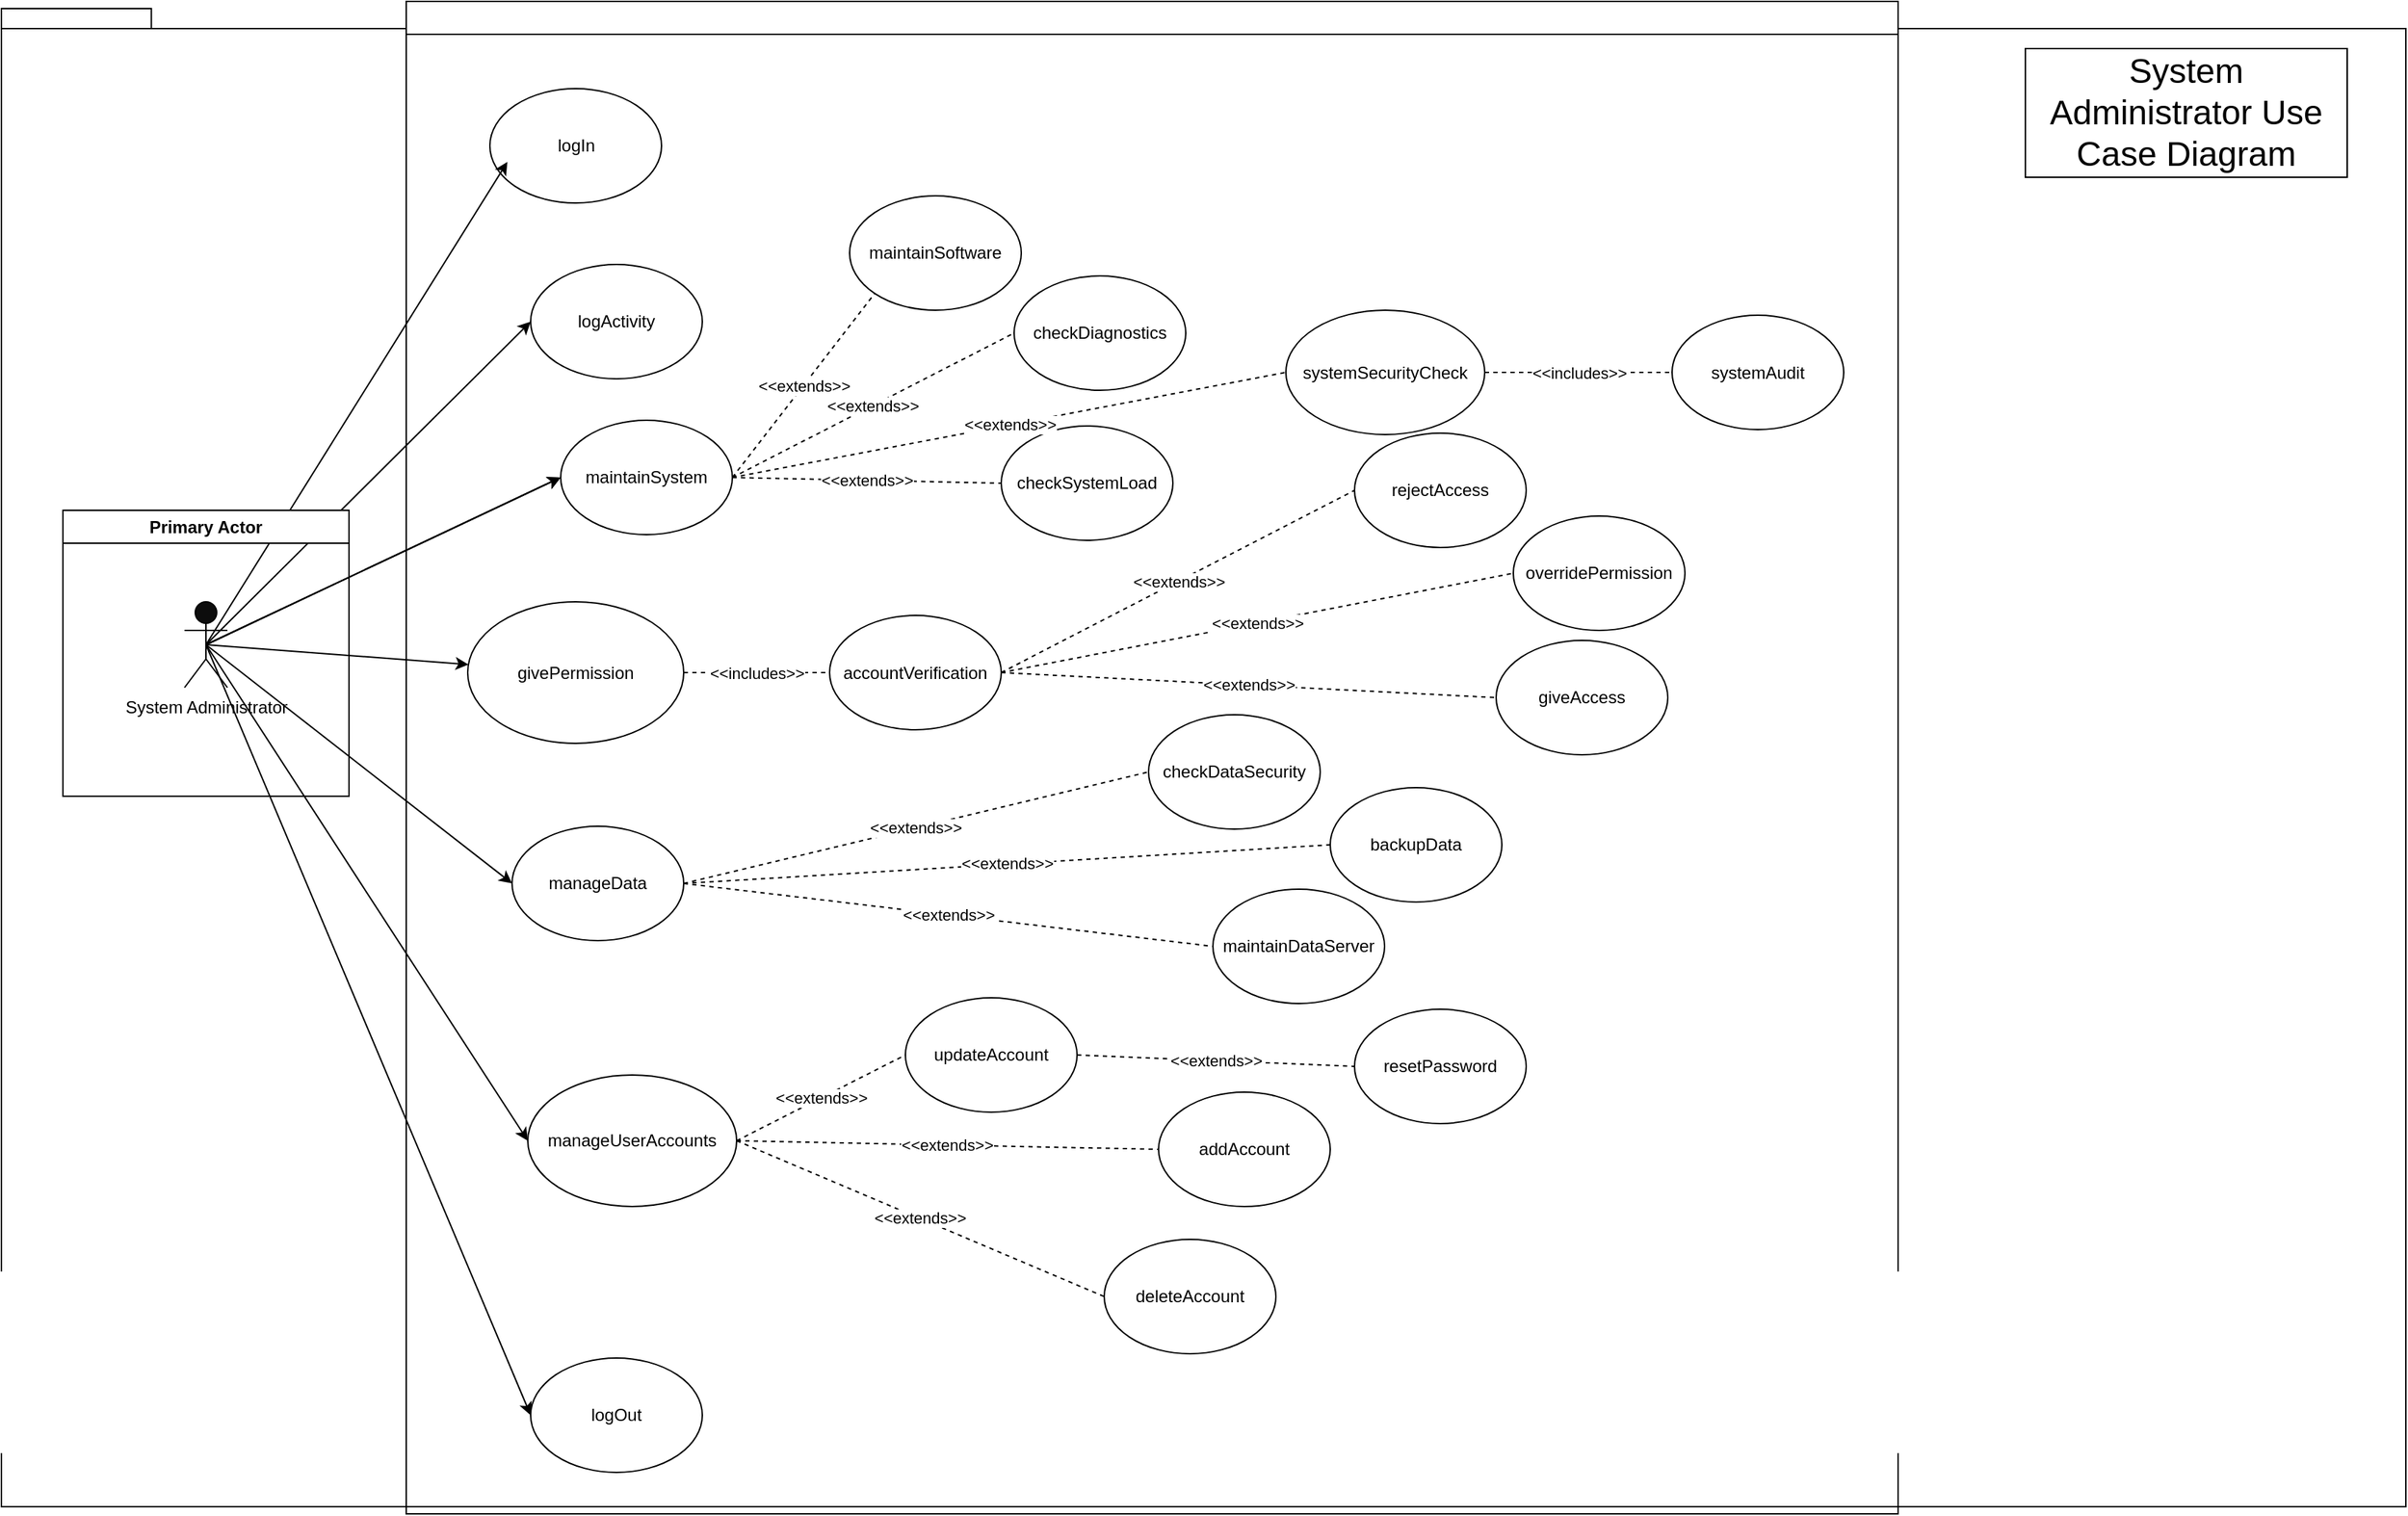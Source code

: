 <mxfile version="24.7.16">
  <diagram name="Page-1" id="twDvhtgVF-Ve9I6iekdA">
    <mxGraphModel dx="2309" dy="1524" grid="0" gridSize="10" guides="1" tooltips="1" connect="1" arrows="1" fold="1" page="0" pageScale="1" pageWidth="850" pageHeight="1100" math="0" shadow="0">
      <root>
        <mxCell id="0" />
        <mxCell id="1" parent="0" />
        <mxCell id="4P_DZhee5pJh1wVSsmIm-3" value="" style="shape=folder;fontStyle=1;spacingTop=10;tabWidth=40;tabHeight=14;tabPosition=left;html=1;whiteSpace=wrap;strokeColor=default;fillColor=default;" parent="1" vertex="1">
          <mxGeometry x="-302" y="-239" width="1681" height="1048" as="geometry" />
        </mxCell>
        <mxCell id="THxBq8Z5EoYOMyfSU2FK-3" value="checkSystemLoad" style="ellipse;whiteSpace=wrap;html=1;strokeColor=default;fillColor=default;" parent="1" vertex="1">
          <mxGeometry x="397" y="53" width="120" height="80" as="geometry" />
        </mxCell>
        <mxCell id="THxBq8Z5EoYOMyfSU2FK-4" value="maintainSoftware" style="ellipse;whiteSpace=wrap;html=1;strokeColor=default;fillColor=default;" parent="1" vertex="1">
          <mxGeometry x="291" y="-108" width="120" height="80" as="geometry" />
        </mxCell>
        <mxCell id="THxBq8Z5EoYOMyfSU2FK-5" value="manageUserAccounts" style="ellipse;whiteSpace=wrap;html=1;strokeColor=default;fillColor=default;" parent="1" vertex="1">
          <mxGeometry x="66" y="507" width="146" height="92" as="geometry" />
        </mxCell>
        <mxCell id="THxBq8Z5EoYOMyfSU2FK-6" value="addAccount" style="ellipse;whiteSpace=wrap;html=1;strokeColor=default;fillColor=default;" parent="1" vertex="1">
          <mxGeometry x="507" y="519" width="120" height="80" as="geometry" />
        </mxCell>
        <mxCell id="THxBq8Z5EoYOMyfSU2FK-7" value="updateAccount" style="ellipse;whiteSpace=wrap;html=1;strokeColor=default;fillColor=default;" parent="1" vertex="1">
          <mxGeometry x="330" y="453" width="120" height="80" as="geometry" />
        </mxCell>
        <mxCell id="THxBq8Z5EoYOMyfSU2FK-8" value="deleteAccount" style="ellipse;whiteSpace=wrap;html=1;strokeColor=default;fillColor=default;" parent="1" vertex="1">
          <mxGeometry x="469" y="622" width="120" height="80" as="geometry" />
        </mxCell>
        <mxCell id="THxBq8Z5EoYOMyfSU2FK-9" value="checkDiagnostics" style="ellipse;whiteSpace=wrap;html=1;strokeColor=default;fillColor=default;" parent="1" vertex="1">
          <mxGeometry x="406" y="-52" width="120" height="80" as="geometry" />
        </mxCell>
        <mxCell id="THxBq8Z5EoYOMyfSU2FK-10" value="manageData" style="ellipse;whiteSpace=wrap;html=1;strokeColor=default;fillColor=default;" parent="1" vertex="1">
          <mxGeometry x="55" y="333" width="120" height="80" as="geometry" />
        </mxCell>
        <mxCell id="THxBq8Z5EoYOMyfSU2FK-11" value="logIn" style="ellipse;whiteSpace=wrap;html=1;strokeColor=default;fillColor=default;" parent="1" vertex="1">
          <mxGeometry x="39.5" y="-183" width="120" height="80" as="geometry" />
        </mxCell>
        <mxCell id="THxBq8Z5EoYOMyfSU2FK-12" value="givePermission" style="ellipse;whiteSpace=wrap;html=1;strokeColor=default;fillColor=default;" parent="1" vertex="1">
          <mxGeometry x="24" y="176" width="151" height="99" as="geometry" />
        </mxCell>
        <mxCell id="THxBq8Z5EoYOMyfSU2FK-20" value="" style="endArrow=classic;html=1;rounded=0;entryX=0.102;entryY=0.641;entryDx=0;entryDy=0;entryPerimeter=0;exitX=0.5;exitY=0.5;exitDx=0;exitDy=0;exitPerimeter=0;strokeColor=default;fillColor=default;" parent="1" source="THxBq8Z5EoYOMyfSU2FK-1" target="THxBq8Z5EoYOMyfSU2FK-11" edge="1">
          <mxGeometry width="50" height="50" relative="1" as="geometry">
            <mxPoint x="617" y="326" as="sourcePoint" />
            <mxPoint x="667" y="276" as="targetPoint" />
          </mxGeometry>
        </mxCell>
        <mxCell id="THxBq8Z5EoYOMyfSU2FK-24" value="" style="endArrow=classic;html=1;rounded=0;exitX=0.5;exitY=0.5;exitDx=0;exitDy=0;exitPerimeter=0;strokeColor=default;fillColor=default;" parent="1" source="THxBq8Z5EoYOMyfSU2FK-1" target="THxBq8Z5EoYOMyfSU2FK-12" edge="1">
          <mxGeometry width="50" height="50" relative="1" as="geometry">
            <mxPoint x="-143" y="213" as="sourcePoint" />
            <mxPoint x="-82" y="368" as="targetPoint" />
          </mxGeometry>
        </mxCell>
        <mxCell id="THxBq8Z5EoYOMyfSU2FK-28" value="" style="endArrow=classic;html=1;rounded=0;exitX=0.5;exitY=0.5;exitDx=0;exitDy=0;exitPerimeter=0;entryX=0;entryY=0.5;entryDx=0;entryDy=0;strokeColor=default;fillColor=default;" parent="1" source="THxBq8Z5EoYOMyfSU2FK-1" target="THxBq8Z5EoYOMyfSU2FK-10" edge="1">
          <mxGeometry width="50" height="50" relative="1" as="geometry">
            <mxPoint x="-113" y="243" as="sourcePoint" />
            <mxPoint x="-30" y="385" as="targetPoint" />
          </mxGeometry>
        </mxCell>
        <mxCell id="THxBq8Z5EoYOMyfSU2FK-29" value="" style="endArrow=classic;html=1;rounded=0;exitX=0.5;exitY=0.5;exitDx=0;exitDy=0;exitPerimeter=0;entryX=0;entryY=0.5;entryDx=0;entryDy=0;strokeColor=default;fillColor=default;" parent="1" source="THxBq8Z5EoYOMyfSU2FK-1" target="THxBq8Z5EoYOMyfSU2FK-5" edge="1">
          <mxGeometry width="50" height="50" relative="1" as="geometry">
            <mxPoint x="-103" y="253" as="sourcePoint" />
            <mxPoint x="-20" y="395" as="targetPoint" />
          </mxGeometry>
        </mxCell>
        <mxCell id="THxBq8Z5EoYOMyfSU2FK-33" value="backupData" style="ellipse;whiteSpace=wrap;html=1;strokeColor=default;fillColor=default;" parent="1" vertex="1">
          <mxGeometry x="627" y="306" width="120" height="80" as="geometry" />
        </mxCell>
        <mxCell id="THxBq8Z5EoYOMyfSU2FK-34" value="maintainDataServer" style="ellipse;whiteSpace=wrap;html=1;strokeColor=default;fillColor=default;" parent="1" vertex="1">
          <mxGeometry x="545" y="377" width="120" height="80" as="geometry" />
        </mxCell>
        <mxCell id="THxBq8Z5EoYOMyfSU2FK-35" value="checkDataSecurity" style="ellipse;whiteSpace=wrap;html=1;strokeColor=default;fillColor=default;" parent="1" vertex="1">
          <mxGeometry x="500" y="255" width="120" height="80" as="geometry" />
        </mxCell>
        <mxCell id="THxBq8Z5EoYOMyfSU2FK-36" value="logOut" style="ellipse;whiteSpace=wrap;html=1;strokeColor=default;fillColor=default;" parent="1" vertex="1">
          <mxGeometry x="68" y="705" width="120" height="80" as="geometry" />
        </mxCell>
        <mxCell id="THxBq8Z5EoYOMyfSU2FK-37" value="accountVerification" style="ellipse;whiteSpace=wrap;html=1;strokeColor=default;fillColor=default;" parent="1" vertex="1">
          <mxGeometry x="277" y="185.5" width="120" height="80" as="geometry" />
        </mxCell>
        <mxCell id="THxBq8Z5EoYOMyfSU2FK-39" value="giveAccess" style="ellipse;whiteSpace=wrap;html=1;strokeColor=default;fillColor=default;" parent="1" vertex="1">
          <mxGeometry x="743" y="203" width="120" height="80" as="geometry" />
        </mxCell>
        <mxCell id="THxBq8Z5EoYOMyfSU2FK-40" value="rejectAccess" style="ellipse;whiteSpace=wrap;html=1;strokeColor=default;fillColor=default;" parent="1" vertex="1">
          <mxGeometry x="644" y="58" width="120" height="80" as="geometry" />
        </mxCell>
        <mxCell id="THxBq8Z5EoYOMyfSU2FK-44" value="" style="endArrow=classic;html=1;rounded=0;entryX=0;entryY=0.5;entryDx=0;entryDy=0;exitX=0.5;exitY=0.5;exitDx=0;exitDy=0;exitPerimeter=0;strokeColor=default;fillColor=default;" parent="1" source="THxBq8Z5EoYOMyfSU2FK-1" target="THxBq8Z5EoYOMyfSU2FK-36" edge="1">
          <mxGeometry width="50" height="50" relative="1" as="geometry">
            <mxPoint x="-216" y="449" as="sourcePoint" />
            <mxPoint x="-166" y="399" as="targetPoint" />
          </mxGeometry>
        </mxCell>
        <mxCell id="THxBq8Z5EoYOMyfSU2FK-46" value="" style="endArrow=classic;html=1;rounded=0;entryX=0;entryY=0.5;entryDx=0;entryDy=0;exitX=0.5;exitY=0.5;exitDx=0;exitDy=0;exitPerimeter=0;strokeColor=default;fillColor=default;" parent="1" source="THxBq8Z5EoYOMyfSU2FK-1" target="THxBq8Z5EoYOMyfSU2FK-45" edge="1">
          <mxGeometry width="50" height="50" relative="1" as="geometry">
            <mxPoint x="-153" y="203" as="sourcePoint" />
            <mxPoint x="285" y="-29" as="targetPoint" />
          </mxGeometry>
        </mxCell>
        <mxCell id="THxBq8Z5EoYOMyfSU2FK-47" value="" style="endArrow=classic;html=1;rounded=0;exitX=0.5;exitY=0.5;exitDx=0;exitDy=0;exitPerimeter=0;entryX=0;entryY=0.5;entryDx=0;entryDy=0;strokeColor=default;fillColor=default;" parent="1" source="THxBq8Z5EoYOMyfSU2FK-1" target="THxBq8Z5EoYOMyfSU2FK-45" edge="1">
          <mxGeometry width="50" height="50" relative="1" as="geometry">
            <mxPoint x="-153" y="203" as="sourcePoint" />
            <mxPoint x="380" y="-10" as="targetPoint" />
          </mxGeometry>
        </mxCell>
        <mxCell id="THxBq8Z5EoYOMyfSU2FK-48" value="" style="endArrow=classic;html=1;rounded=0;exitX=0.5;exitY=0.5;exitDx=0;exitDy=0;exitPerimeter=0;entryX=0;entryY=0.5;entryDx=0;entryDy=0;strokeColor=default;fillColor=default;" parent="1" source="THxBq8Z5EoYOMyfSU2FK-1" target="THxBq8Z5EoYOMyfSU2FK-45" edge="1">
          <mxGeometry width="50" height="50" relative="1" as="geometry">
            <mxPoint x="-153" y="203" as="sourcePoint" />
            <mxPoint x="388" y="33" as="targetPoint" />
          </mxGeometry>
        </mxCell>
        <mxCell id="THxBq8Z5EoYOMyfSU2FK-45" value="maintainSystem" style="ellipse;whiteSpace=wrap;html=1;strokeColor=default;fillColor=default;" parent="1" vertex="1">
          <mxGeometry x="89" y="49" width="120" height="80" as="geometry" />
        </mxCell>
        <mxCell id="THxBq8Z5EoYOMyfSU2FK-52" value="overridePermission" style="ellipse;whiteSpace=wrap;html=1;strokeColor=default;fillColor=default;" parent="1" vertex="1">
          <mxGeometry x="755" y="116" width="120" height="80" as="geometry" />
        </mxCell>
        <mxCell id="THxBq8Z5EoYOMyfSU2FK-57" value="&lt;font style=&quot;font-size: 24px;&quot;&gt;System Administrator Use Case Diagram&lt;/font&gt;" style="text;html=1;align=center;verticalAlign=middle;whiteSpace=wrap;rounded=0;strokeColor=default;fillColor=default;" parent="1" vertex="1">
          <mxGeometry x="1113" y="-211" width="225" height="90" as="geometry" />
        </mxCell>
        <mxCell id="THxBq8Z5EoYOMyfSU2FK-62" value="resetPassword" style="ellipse;whiteSpace=wrap;html=1;strokeColor=default;fillColor=default;" parent="1" vertex="1">
          <mxGeometry x="644" y="461" width="120" height="80" as="geometry" />
        </mxCell>
        <mxCell id="THxBq8Z5EoYOMyfSU2FK-64" value="systemSecurityCheck" style="ellipse;whiteSpace=wrap;html=1;strokeColor=default;fillColor=default;" parent="1" vertex="1">
          <mxGeometry x="596" y="-28" width="139" height="87" as="geometry" />
        </mxCell>
        <mxCell id="THxBq8Z5EoYOMyfSU2FK-68" value="logActivity" style="ellipse;whiteSpace=wrap;html=1;strokeColor=default;fillColor=default;" parent="1" vertex="1">
          <mxGeometry x="68" y="-60" width="120" height="80" as="geometry" />
        </mxCell>
        <mxCell id="THxBq8Z5EoYOMyfSU2FK-69" value="" style="endArrow=classic;html=1;rounded=0;entryX=0;entryY=0.5;entryDx=0;entryDy=0;exitX=0.5;exitY=0.5;exitDx=0;exitDy=0;exitPerimeter=0;strokeColor=default;fillColor=default;" parent="1" source="THxBq8Z5EoYOMyfSU2FK-1" target="THxBq8Z5EoYOMyfSU2FK-68" edge="1">
          <mxGeometry width="50" height="50" relative="1" as="geometry">
            <mxPoint x="-63" y="132" as="sourcePoint" />
            <mxPoint x="-13" y="82" as="targetPoint" />
          </mxGeometry>
        </mxCell>
        <mxCell id="WlEXncajSMZhKXmq6oTS-1" value="Primary Actor" style="swimlane;whiteSpace=wrap;html=1;strokeColor=default;fillColor=default;" parent="1" vertex="1">
          <mxGeometry x="-259" y="112" width="200" height="200" as="geometry">
            <mxRectangle x="-259" y="112" width="130" height="26" as="alternateBounds" />
          </mxGeometry>
        </mxCell>
        <mxCell id="THxBq8Z5EoYOMyfSU2FK-1" value="System Administrator&lt;div&gt;&lt;br&gt;&lt;/div&gt;" style="shape=umlActor;verticalLabelPosition=bottom;verticalAlign=top;html=1;outlineConnect=0;strokeColor=default;fillColor=#0D0D0D;" parent="WlEXncajSMZhKXmq6oTS-1" vertex="1">
          <mxGeometry x="85" y="64" width="30" height="60" as="geometry" />
        </mxCell>
        <mxCell id="WlEXncajSMZhKXmq6oTS-2" value="" style="swimlane;whiteSpace=wrap;html=1;" parent="1" vertex="1">
          <mxGeometry x="-19" y="-244" width="1043" height="1058" as="geometry" />
        </mxCell>
        <mxCell id="THxBq8Z5EoYOMyfSU2FK-66" value="systemAudit" style="ellipse;whiteSpace=wrap;html=1;strokeColor=default;fillColor=default;" parent="WlEXncajSMZhKXmq6oTS-2" vertex="1">
          <mxGeometry x="885" y="219.5" width="120" height="80" as="geometry" />
        </mxCell>
        <mxCell id="sKX_MiktbODRGHR9e_AR-9" value="&amp;lt;&amp;lt;extends&amp;gt;&amp;gt;" style="endArrow=none;dashed=1;html=1;rounded=0;exitX=1;exitY=0.5;exitDx=0;exitDy=0;entryX=0;entryY=1;entryDx=0;entryDy=0;" edge="1" parent="1" source="THxBq8Z5EoYOMyfSU2FK-45" target="THxBq8Z5EoYOMyfSU2FK-4">
          <mxGeometry width="50" height="50" relative="1" as="geometry">
            <mxPoint x="540" y="-103" as="sourcePoint" />
            <mxPoint x="590" y="-153" as="targetPoint" />
          </mxGeometry>
        </mxCell>
        <mxCell id="sKX_MiktbODRGHR9e_AR-8" value="&amp;lt;&amp;lt;extends&amp;gt;&amp;gt;" style="endArrow=none;dashed=1;html=1;rounded=0;exitX=1;exitY=0.5;exitDx=0;exitDy=0;entryX=0;entryY=0.5;entryDx=0;entryDy=0;" edge="1" parent="1" source="THxBq8Z5EoYOMyfSU2FK-45" target="THxBq8Z5EoYOMyfSU2FK-9">
          <mxGeometry width="50" height="50" relative="1" as="geometry">
            <mxPoint x="530" y="-113" as="sourcePoint" />
            <mxPoint x="580" y="-163" as="targetPoint" />
          </mxGeometry>
        </mxCell>
        <mxCell id="sKX_MiktbODRGHR9e_AR-7" value="&amp;lt;&amp;lt;extends&amp;gt;&amp;gt;" style="endArrow=none;dashed=1;html=1;rounded=0;exitX=1;exitY=0.5;exitDx=0;exitDy=0;entryX=0;entryY=0.5;entryDx=0;entryDy=0;" edge="1" parent="1" source="THxBq8Z5EoYOMyfSU2FK-45" target="THxBq8Z5EoYOMyfSU2FK-64">
          <mxGeometry width="50" height="50" relative="1" as="geometry">
            <mxPoint x="520" y="-123" as="sourcePoint" />
            <mxPoint x="570" y="-173" as="targetPoint" />
          </mxGeometry>
        </mxCell>
        <mxCell id="sKX_MiktbODRGHR9e_AR-6" value="&amp;lt;&amp;lt;extends&amp;gt;&amp;gt;" style="endArrow=none;dashed=1;html=1;rounded=0;exitX=1;exitY=0.5;exitDx=0;exitDy=0;entryX=0;entryY=0.5;entryDx=0;entryDy=0;" edge="1" parent="1" source="THxBq8Z5EoYOMyfSU2FK-45" target="THxBq8Z5EoYOMyfSU2FK-3">
          <mxGeometry width="50" height="50" relative="1" as="geometry">
            <mxPoint x="510" y="-133" as="sourcePoint" />
            <mxPoint x="560" y="-183" as="targetPoint" />
          </mxGeometry>
        </mxCell>
        <mxCell id="sKX_MiktbODRGHR9e_AR-13" value="&amp;lt;&amp;lt;extends&amp;gt;&amp;gt;" style="endArrow=none;dashed=1;html=1;rounded=0;exitX=1;exitY=0.5;exitDx=0;exitDy=0;entryX=0;entryY=0.5;entryDx=0;entryDy=0;" edge="1" parent="1" source="THxBq8Z5EoYOMyfSU2FK-37" target="THxBq8Z5EoYOMyfSU2FK-40">
          <mxGeometry width="50" height="50" relative="1" as="geometry">
            <mxPoint x="540" y="-103" as="sourcePoint" />
            <mxPoint x="590" y="-153" as="targetPoint" />
          </mxGeometry>
        </mxCell>
        <mxCell id="sKX_MiktbODRGHR9e_AR-12" value="&amp;lt;&amp;lt;extends&amp;gt;&amp;gt;" style="endArrow=none;dashed=1;html=1;rounded=0;exitX=1;exitY=0.5;exitDx=0;exitDy=0;entryX=0;entryY=0.5;entryDx=0;entryDy=0;" edge="1" parent="1" source="THxBq8Z5EoYOMyfSU2FK-37" target="THxBq8Z5EoYOMyfSU2FK-52">
          <mxGeometry width="50" height="50" relative="1" as="geometry">
            <mxPoint x="530" y="-113" as="sourcePoint" />
            <mxPoint x="580" y="-163" as="targetPoint" />
          </mxGeometry>
        </mxCell>
        <mxCell id="sKX_MiktbODRGHR9e_AR-11" value="&amp;lt;&amp;lt;extends&amp;gt;&amp;gt;" style="endArrow=none;dashed=1;html=1;rounded=0;exitX=1;exitY=0.5;exitDx=0;exitDy=0;entryX=0;entryY=0.5;entryDx=0;entryDy=0;" edge="1" parent="1" source="THxBq8Z5EoYOMyfSU2FK-37" target="THxBq8Z5EoYOMyfSU2FK-39">
          <mxGeometry width="50" height="50" relative="1" as="geometry">
            <mxPoint x="520" y="-123" as="sourcePoint" />
            <mxPoint x="570" y="-173" as="targetPoint" />
          </mxGeometry>
        </mxCell>
        <mxCell id="sKX_MiktbODRGHR9e_AR-10" value="&amp;lt;&amp;lt;extends&amp;gt;&amp;gt;" style="endArrow=none;dashed=1;html=1;rounded=0;exitX=1;exitY=0.5;exitDx=0;exitDy=0;entryX=0;entryY=0.5;entryDx=0;entryDy=0;" edge="1" parent="1" source="THxBq8Z5EoYOMyfSU2FK-10" target="THxBq8Z5EoYOMyfSU2FK-35">
          <mxGeometry width="50" height="50" relative="1" as="geometry">
            <mxPoint x="510" y="-133" as="sourcePoint" />
            <mxPoint x="560" y="-183" as="targetPoint" />
          </mxGeometry>
        </mxCell>
        <mxCell id="sKX_MiktbODRGHR9e_AR-14" value="&amp;lt;&amp;lt;extends&amp;gt;&amp;gt;" style="endArrow=none;dashed=1;html=1;rounded=0;exitX=1;exitY=0.5;exitDx=0;exitDy=0;entryX=0;entryY=0.5;entryDx=0;entryDy=0;" edge="1" parent="1" source="THxBq8Z5EoYOMyfSU2FK-10" target="THxBq8Z5EoYOMyfSU2FK-33">
          <mxGeometry width="50" height="50" relative="1" as="geometry">
            <mxPoint x="185" y="383" as="sourcePoint" />
            <mxPoint x="510" y="305" as="targetPoint" />
          </mxGeometry>
        </mxCell>
        <mxCell id="sKX_MiktbODRGHR9e_AR-15" value="&amp;lt;&amp;lt;extends&amp;gt;&amp;gt;" style="endArrow=none;dashed=1;html=1;rounded=0;exitX=1;exitY=0.5;exitDx=0;exitDy=0;entryX=0;entryY=0.5;entryDx=0;entryDy=0;" edge="1" parent="1" source="THxBq8Z5EoYOMyfSU2FK-10" target="THxBq8Z5EoYOMyfSU2FK-34">
          <mxGeometry width="50" height="50" relative="1" as="geometry">
            <mxPoint x="185" y="383" as="sourcePoint" />
            <mxPoint x="637" y="356" as="targetPoint" />
          </mxGeometry>
        </mxCell>
        <mxCell id="sKX_MiktbODRGHR9e_AR-16" value="&amp;lt;&amp;lt;extends&amp;gt;&amp;gt;" style="endArrow=none;dashed=1;html=1;rounded=0;exitX=1;exitY=0.5;exitDx=0;exitDy=0;entryX=0;entryY=0.5;entryDx=0;entryDy=0;" edge="1" parent="1" source="THxBq8Z5EoYOMyfSU2FK-5" target="THxBq8Z5EoYOMyfSU2FK-7">
          <mxGeometry width="50" height="50" relative="1" as="geometry">
            <mxPoint x="185" y="383" as="sourcePoint" />
            <mxPoint x="555" y="427" as="targetPoint" />
          </mxGeometry>
        </mxCell>
        <mxCell id="sKX_MiktbODRGHR9e_AR-17" value="&amp;lt;&amp;lt;extends&amp;gt;&amp;gt;" style="endArrow=none;dashed=1;html=1;rounded=0;exitX=1;exitY=0.5;exitDx=0;exitDy=0;entryX=0;entryY=0.5;entryDx=0;entryDy=0;" edge="1" parent="1" source="THxBq8Z5EoYOMyfSU2FK-7" target="THxBq8Z5EoYOMyfSU2FK-62">
          <mxGeometry width="50" height="50" relative="1" as="geometry">
            <mxPoint x="222" y="563" as="sourcePoint" />
            <mxPoint x="340" y="503" as="targetPoint" />
          </mxGeometry>
        </mxCell>
        <mxCell id="sKX_MiktbODRGHR9e_AR-18" value="&amp;lt;&amp;lt;extends&amp;gt;&amp;gt;" style="endArrow=none;dashed=1;html=1;rounded=0;exitX=1;exitY=0.5;exitDx=0;exitDy=0;entryX=0;entryY=0.5;entryDx=0;entryDy=0;" edge="1" parent="1" source="THxBq8Z5EoYOMyfSU2FK-5" target="THxBq8Z5EoYOMyfSU2FK-6">
          <mxGeometry width="50" height="50" relative="1" as="geometry">
            <mxPoint x="222" y="563" as="sourcePoint" />
            <mxPoint x="340" y="503" as="targetPoint" />
          </mxGeometry>
        </mxCell>
        <mxCell id="sKX_MiktbODRGHR9e_AR-19" value="&amp;lt;&amp;lt;extends&amp;gt;&amp;gt;" style="endArrow=none;dashed=1;html=1;rounded=0;exitX=1;exitY=0.5;exitDx=0;exitDy=0;entryX=0;entryY=0.5;entryDx=0;entryDy=0;" edge="1" parent="1" source="THxBq8Z5EoYOMyfSU2FK-5" target="THxBq8Z5EoYOMyfSU2FK-8">
          <mxGeometry width="50" height="50" relative="1" as="geometry">
            <mxPoint x="222" y="563" as="sourcePoint" />
            <mxPoint x="517" y="569" as="targetPoint" />
          </mxGeometry>
        </mxCell>
        <mxCell id="sKX_MiktbODRGHR9e_AR-1" value="&amp;lt;&amp;lt;includes&amp;gt;&amp;gt;" style="endArrow=none;dashed=1;html=1;rounded=0;exitX=1;exitY=0.5;exitDx=0;exitDy=0;entryX=0;entryY=0.5;entryDx=0;entryDy=0;" edge="1" parent="1" source="THxBq8Z5EoYOMyfSU2FK-64" target="THxBq8Z5EoYOMyfSU2FK-66">
          <mxGeometry width="50" height="50" relative="1" as="geometry">
            <mxPoint x="500" y="-143" as="sourcePoint" />
            <mxPoint x="550" y="-193" as="targetPoint" />
          </mxGeometry>
        </mxCell>
        <mxCell id="sKX_MiktbODRGHR9e_AR-20" value="&amp;lt;&amp;lt;includes&amp;gt;&amp;gt;" style="endArrow=none;dashed=1;html=1;rounded=0;exitX=1;exitY=0.5;exitDx=0;exitDy=0;entryX=0;entryY=0.5;entryDx=0;entryDy=0;" edge="1" parent="1" source="THxBq8Z5EoYOMyfSU2FK-12" target="THxBq8Z5EoYOMyfSU2FK-37">
          <mxGeometry width="50" height="50" relative="1" as="geometry">
            <mxPoint x="745" y="26" as="sourcePoint" />
            <mxPoint x="876" y="26" as="targetPoint" />
          </mxGeometry>
        </mxCell>
      </root>
    </mxGraphModel>
  </diagram>
</mxfile>
